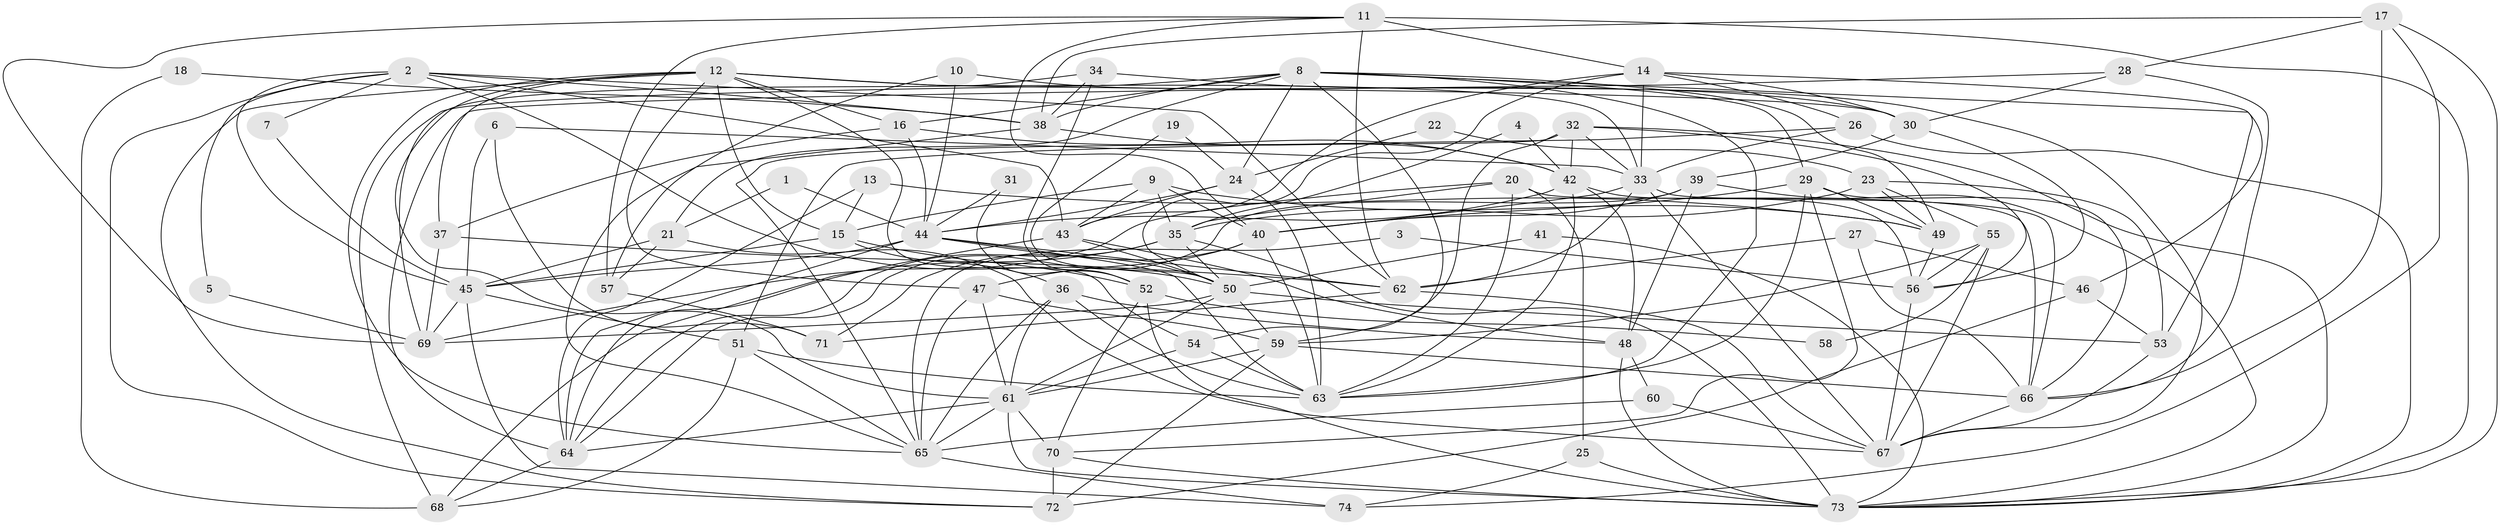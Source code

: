 // original degree distribution, {3: 0.2108843537414966, 5: 0.19727891156462585, 2: 0.17687074829931973, 8: 0.02040816326530612, 6: 0.10204081632653061, 7: 0.027210884353741496, 4: 0.2653061224489796}
// Generated by graph-tools (version 1.1) at 2025/50/03/09/25 03:50:04]
// undirected, 74 vertices, 207 edges
graph export_dot {
graph [start="1"]
  node [color=gray90,style=filled];
  1;
  2;
  3;
  4;
  5;
  6;
  7;
  8;
  9;
  10;
  11;
  12;
  13;
  14;
  15;
  16;
  17;
  18;
  19;
  20;
  21;
  22;
  23;
  24;
  25;
  26;
  27;
  28;
  29;
  30;
  31;
  32;
  33;
  34;
  35;
  36;
  37;
  38;
  39;
  40;
  41;
  42;
  43;
  44;
  45;
  46;
  47;
  48;
  49;
  50;
  51;
  52;
  53;
  54;
  55;
  56;
  57;
  58;
  59;
  60;
  61;
  62;
  63;
  64;
  65;
  66;
  67;
  68;
  69;
  70;
  71;
  72;
  73;
  74;
  1 -- 21 [weight=1.0];
  1 -- 44 [weight=1.0];
  2 -- 5 [weight=1.0];
  2 -- 7 [weight=1.0];
  2 -- 38 [weight=1.0];
  2 -- 43 [weight=1.0];
  2 -- 45 [weight=1.0];
  2 -- 50 [weight=1.0];
  2 -- 62 [weight=1.0];
  2 -- 72 [weight=1.0];
  3 -- 56 [weight=1.0];
  3 -- 65 [weight=1.0];
  4 -- 35 [weight=1.0];
  4 -- 42 [weight=1.0];
  5 -- 69 [weight=1.0];
  6 -- 33 [weight=1.0];
  6 -- 45 [weight=1.0];
  6 -- 71 [weight=1.0];
  7 -- 45 [weight=1.0];
  8 -- 16 [weight=1.0];
  8 -- 21 [weight=1.0];
  8 -- 24 [weight=1.0];
  8 -- 29 [weight=1.0];
  8 -- 38 [weight=1.0];
  8 -- 49 [weight=1.0];
  8 -- 53 [weight=1.0];
  8 -- 59 [weight=1.0];
  8 -- 63 [weight=1.0];
  8 -- 68 [weight=1.0];
  9 -- 15 [weight=1.0];
  9 -- 35 [weight=1.0];
  9 -- 40 [weight=1.0];
  9 -- 43 [weight=1.0];
  9 -- 49 [weight=1.0];
  10 -- 30 [weight=1.0];
  10 -- 44 [weight=1.0];
  10 -- 57 [weight=1.0];
  11 -- 14 [weight=1.0];
  11 -- 40 [weight=1.0];
  11 -- 57 [weight=1.0];
  11 -- 62 [weight=2.0];
  11 -- 69 [weight=1.0];
  11 -- 73 [weight=1.0];
  12 -- 15 [weight=1.0];
  12 -- 16 [weight=2.0];
  12 -- 30 [weight=1.0];
  12 -- 33 [weight=1.0];
  12 -- 37 [weight=1.0];
  12 -- 47 [weight=1.0];
  12 -- 54 [weight=1.0];
  12 -- 61 [weight=1.0];
  12 -- 65 [weight=1.0];
  12 -- 72 [weight=1.0];
  13 -- 15 [weight=1.0];
  13 -- 49 [weight=1.0];
  13 -- 64 [weight=1.0];
  14 -- 26 [weight=1.0];
  14 -- 30 [weight=1.0];
  14 -- 33 [weight=1.0];
  14 -- 43 [weight=1.0];
  14 -- 46 [weight=1.0];
  14 -- 50 [weight=1.0];
  15 -- 36 [weight=1.0];
  15 -- 45 [weight=1.0];
  15 -- 52 [weight=1.0];
  16 -- 37 [weight=1.0];
  16 -- 42 [weight=1.0];
  16 -- 44 [weight=1.0];
  17 -- 28 [weight=1.0];
  17 -- 38 [weight=1.0];
  17 -- 66 [weight=1.0];
  17 -- 73 [weight=1.0];
  17 -- 74 [weight=1.0];
  18 -- 38 [weight=1.0];
  18 -- 68 [weight=1.0];
  19 -- 24 [weight=1.0];
  19 -- 50 [weight=1.0];
  20 -- 25 [weight=1.0];
  20 -- 35 [weight=1.0];
  20 -- 63 [weight=1.0];
  20 -- 66 [weight=1.0];
  20 -- 69 [weight=1.0];
  21 -- 45 [weight=1.0];
  21 -- 57 [weight=1.0];
  21 -- 67 [weight=1.0];
  22 -- 23 [weight=1.0];
  22 -- 24 [weight=1.0];
  23 -- 35 [weight=1.0];
  23 -- 49 [weight=1.0];
  23 -- 53 [weight=1.0];
  23 -- 55 [weight=1.0];
  24 -- 43 [weight=1.0];
  24 -- 44 [weight=1.0];
  24 -- 63 [weight=1.0];
  25 -- 73 [weight=1.0];
  25 -- 74 [weight=1.0];
  26 -- 33 [weight=1.0];
  26 -- 51 [weight=1.0];
  26 -- 73 [weight=1.0];
  27 -- 46 [weight=1.0];
  27 -- 62 [weight=1.0];
  27 -- 66 [weight=1.0];
  28 -- 30 [weight=1.0];
  28 -- 64 [weight=1.0];
  28 -- 66 [weight=1.0];
  29 -- 40 [weight=1.0];
  29 -- 49 [weight=1.0];
  29 -- 63 [weight=1.0];
  29 -- 66 [weight=1.0];
  29 -- 70 [weight=1.0];
  30 -- 39 [weight=1.0];
  30 -- 56 [weight=1.0];
  31 -- 44 [weight=1.0];
  31 -- 52 [weight=1.0];
  32 -- 33 [weight=1.0];
  32 -- 42 [weight=1.0];
  32 -- 54 [weight=1.0];
  32 -- 56 [weight=1.0];
  32 -- 65 [weight=1.0];
  32 -- 73 [weight=1.0];
  33 -- 40 [weight=1.0];
  33 -- 62 [weight=1.0];
  33 -- 66 [weight=1.0];
  33 -- 67 [weight=1.0];
  34 -- 38 [weight=1.0];
  34 -- 52 [weight=1.0];
  34 -- 67 [weight=1.0];
  34 -- 69 [weight=1.0];
  35 -- 50 [weight=1.0];
  35 -- 64 [weight=1.0];
  35 -- 68 [weight=1.0];
  35 -- 73 [weight=1.0];
  36 -- 48 [weight=1.0];
  36 -- 61 [weight=1.0];
  36 -- 63 [weight=1.0];
  36 -- 65 [weight=2.0];
  37 -- 62 [weight=1.0];
  37 -- 69 [weight=1.0];
  38 -- 42 [weight=1.0];
  38 -- 65 [weight=1.0];
  39 -- 40 [weight=2.0];
  39 -- 48 [weight=1.0];
  39 -- 64 [weight=1.0];
  39 -- 73 [weight=1.0];
  40 -- 47 [weight=1.0];
  40 -- 63 [weight=2.0];
  40 -- 71 [weight=2.0];
  41 -- 50 [weight=1.0];
  41 -- 73 [weight=1.0];
  42 -- 44 [weight=1.0];
  42 -- 48 [weight=1.0];
  42 -- 56 [weight=1.0];
  42 -- 63 [weight=1.0];
  43 -- 48 [weight=1.0];
  43 -- 50 [weight=1.0];
  43 -- 64 [weight=1.0];
  44 -- 45 [weight=1.0];
  44 -- 50 [weight=1.0];
  44 -- 62 [weight=1.0];
  44 -- 63 [weight=1.0];
  44 -- 64 [weight=1.0];
  45 -- 51 [weight=1.0];
  45 -- 69 [weight=1.0];
  45 -- 74 [weight=1.0];
  46 -- 53 [weight=1.0];
  46 -- 72 [weight=1.0];
  47 -- 59 [weight=1.0];
  47 -- 61 [weight=1.0];
  47 -- 65 [weight=1.0];
  48 -- 60 [weight=1.0];
  48 -- 73 [weight=1.0];
  49 -- 56 [weight=1.0];
  50 -- 53 [weight=1.0];
  50 -- 59 [weight=1.0];
  50 -- 61 [weight=1.0];
  50 -- 69 [weight=1.0];
  51 -- 63 [weight=1.0];
  51 -- 65 [weight=1.0];
  51 -- 68 [weight=1.0];
  52 -- 58 [weight=1.0];
  52 -- 70 [weight=1.0];
  52 -- 73 [weight=1.0];
  53 -- 67 [weight=1.0];
  54 -- 61 [weight=1.0];
  54 -- 63 [weight=1.0];
  55 -- 56 [weight=1.0];
  55 -- 58 [weight=1.0];
  55 -- 59 [weight=1.0];
  55 -- 67 [weight=1.0];
  56 -- 67 [weight=1.0];
  57 -- 71 [weight=1.0];
  59 -- 61 [weight=1.0];
  59 -- 66 [weight=1.0];
  59 -- 72 [weight=1.0];
  60 -- 65 [weight=1.0];
  60 -- 67 [weight=1.0];
  61 -- 64 [weight=1.0];
  61 -- 65 [weight=1.0];
  61 -- 70 [weight=1.0];
  61 -- 73 [weight=1.0];
  62 -- 67 [weight=1.0];
  62 -- 71 [weight=1.0];
  64 -- 68 [weight=1.0];
  65 -- 74 [weight=1.0];
  66 -- 67 [weight=1.0];
  70 -- 72 [weight=1.0];
  70 -- 73 [weight=1.0];
}
